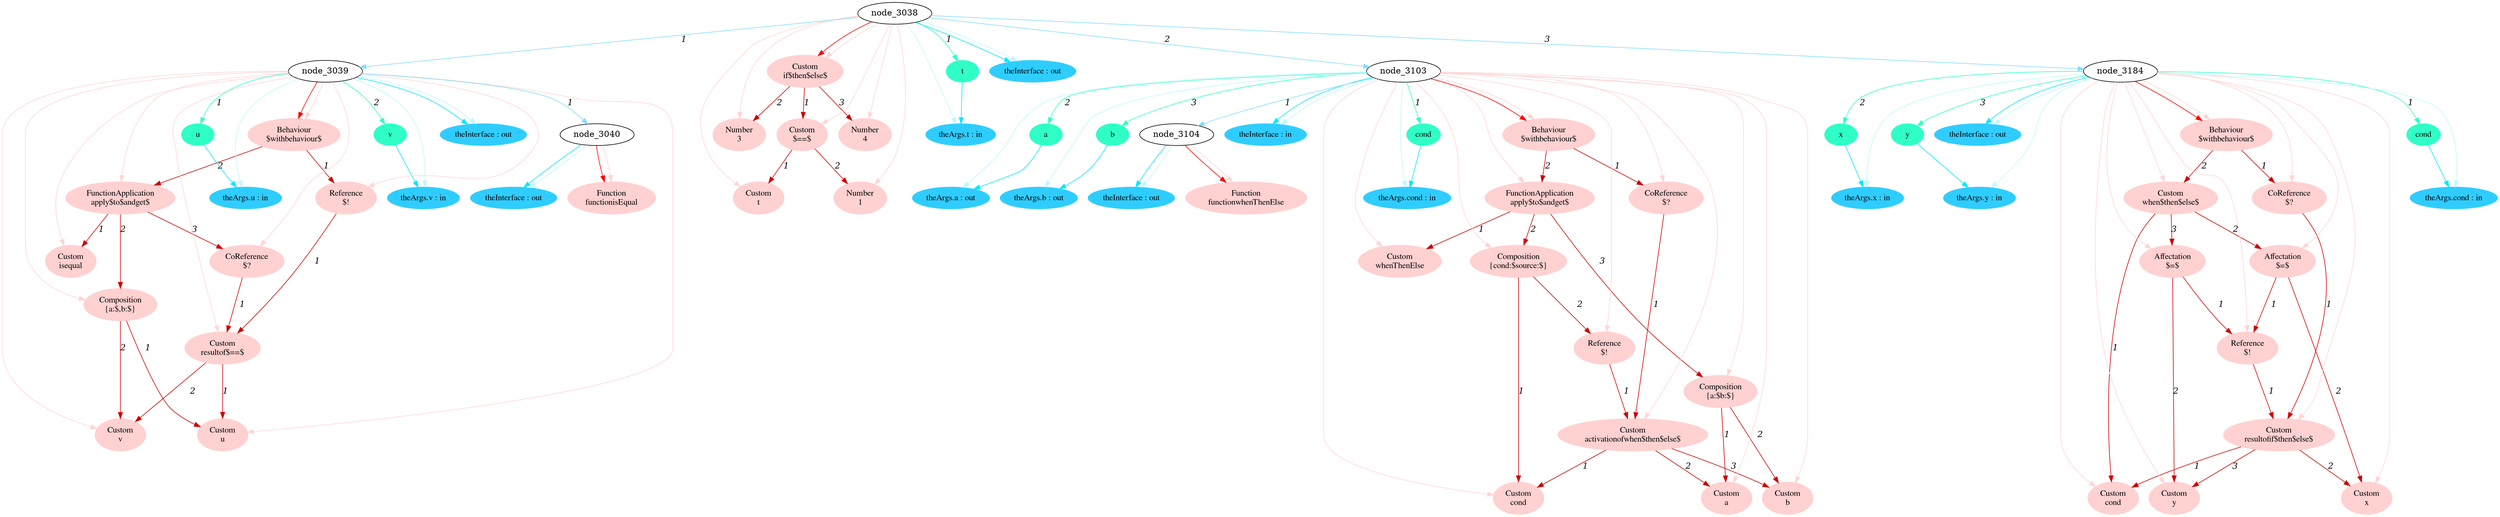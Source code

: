 digraph g{node_3298 [shape="ellipse", style="filled", color="#ffd1d1", fontname="Times", label="Function
functionisEqual" ]
node_3301 [shape="ellipse", style="filled", color="#ffd1d1", fontname="Times", label="Custom
u" ]
node_3306 [shape="ellipse", style="filled", color="#ffd1d1", fontname="Times", label="Custom
v" ]
node_3311 [shape="ellipse", style="filled", color="#ffd1d1", fontname="Times", label="Custom
resultof$==$" ]
node_3317 [shape="ellipse", style="filled", color="#ffd1d1", fontname="Times", label="Reference
$!" ]
node_3321 [shape="ellipse", style="filled", color="#ffd1d1", fontname="Times", label="Custom
isequal" ]
node_3324 [shape="ellipse", style="filled", color="#ffd1d1", fontname="Times", label="Composition
{a:$,b:$}" ]
node_3329 [shape="ellipse", style="filled", color="#ffd1d1", fontname="Times", label="CoReference
$?" ]
node_3333 [shape="ellipse", style="filled", color="#ffd1d1", fontname="Times", label="FunctionApplication
apply$to$andget$" ]
node_3339 [shape="ellipse", style="filled", color="#ffd1d1", fontname="Times", label="Behaviour
$withbehaviour$" ]
node_3344 [shape="ellipse", style="filled", color="#ffd1d1", fontname="Times", label="Function
functionwhenThenElse" ]
node_3347 [shape="ellipse", style="filled", color="#ffd1d1", fontname="Times", label="Custom
cond" ]
node_3352 [shape="ellipse", style="filled", color="#ffd1d1", fontname="Times", label="Custom
a" ]
node_3357 [shape="ellipse", style="filled", color="#ffd1d1", fontname="Times", label="Custom
b" ]
node_3362 [shape="ellipse", style="filled", color="#ffd1d1", fontname="Times", label="Custom
activationofwhen$then$else$" ]
node_3369 [shape="ellipse", style="filled", color="#ffd1d1", fontname="Times", label="CoReference
$?" ]
node_3373 [shape="ellipse", style="filled", color="#ffd1d1", fontname="Times", label="Custom
whenThenElse" ]
node_3376 [shape="ellipse", style="filled", color="#ffd1d1", fontname="Times", label="Reference
$!" ]
node_3380 [shape="ellipse", style="filled", color="#ffd1d1", fontname="Times", label="Composition
{cond:$source:$}" ]
node_3385 [shape="ellipse", style="filled", color="#ffd1d1", fontname="Times", label="Composition
{a:$b:$}" ]
node_3390 [shape="ellipse", style="filled", color="#ffd1d1", fontname="Times", label="FunctionApplication
apply$to$andget$" ]
node_3396 [shape="ellipse", style="filled", color="#ffd1d1", fontname="Times", label="Behaviour
$withbehaviour$" ]
node_3401 [shape="ellipse", style="filled", color="#ffd1d1", fontname="Times", label="Custom
cond" ]
node_3407 [shape="ellipse", style="filled", color="#ffd1d1", fontname="Times", label="Custom
x" ]
node_3413 [shape="ellipse", style="filled", color="#ffd1d1", fontname="Times", label="Custom
y" ]
node_3419 [shape="ellipse", style="filled", color="#ffd1d1", fontname="Times", label="Custom
resultofif$then$else$" ]
node_3427 [shape="ellipse", style="filled", color="#ffd1d1", fontname="Times", label="CoReference
$?" ]
node_3431 [shape="ellipse", style="filled", color="#ffd1d1", fontname="Times", label="Reference
$!" ]
node_3436 [shape="ellipse", style="filled", color="#ffd1d1", fontname="Times", label="Affectation
$=$" ]
node_3441 [shape="ellipse", style="filled", color="#ffd1d1", fontname="Times", label="Affectation
$=$" ]
node_3446 [shape="ellipse", style="filled", color="#ffd1d1", fontname="Times", label="Custom
when$then$else$" ]
node_3452 [shape="ellipse", style="filled", color="#ffd1d1", fontname="Times", label="Behaviour
$withbehaviour$" ]
node_3457 [shape="ellipse", style="filled", color="#ffd1d1", fontname="Times", label="Custom
t" ]
node_3460 [shape="ellipse", style="filled", color="#ffd1d1", fontname="Times", label="Number
1" ]
node_3463 [shape="ellipse", style="filled", color="#ffd1d1", fontname="Times", label="Custom
$==$" ]
node_3468 [shape="ellipse", style="filled", color="#ffd1d1", fontname="Times", label="Number
3" ]
node_3471 [shape="ellipse", style="filled", color="#ffd1d1", fontname="Times", label="Number
4" ]
node_3474 [shape="ellipse", style="filled", color="#ffd1d1", fontname="Times", label="Custom
if$then$else$" ]
node_3048 [shape="ellipse", style="filled", color="#2fffc7", fontname="Times", label="u" ]
node_3052 [shape="ellipse", style="filled", color="#2fffc7", fontname="Times", label="v" ]
node_3112 [shape="ellipse", style="filled", color="#2fffc7", fontname="Times", label="cond" ]
node_3116 [shape="ellipse", style="filled", color="#2fffc7", fontname="Times", label="a" ]
node_3120 [shape="ellipse", style="filled", color="#2fffc7", fontname="Times", label="b" ]
node_3185 [shape="ellipse", style="filled", color="#2fffc7", fontname="Times", label="cond" ]
node_3189 [shape="ellipse", style="filled", color="#2fffc7", fontname="Times", label="x" ]
node_3193 [shape="ellipse", style="filled", color="#2fffc7", fontname="Times", label="y" ]
node_3272 [shape="ellipse", style="filled", color="#2fffc7", fontname="Times", label="t" ]
node_3041 [shape="ellipse", style="filled", color="#2fcdff", fontname="Times", label="theInterface : out" ]
node_3049 [shape="ellipse", style="filled", color="#2fcdff", fontname="Times", label="theArgs.u : in" ]
node_3053 [shape="ellipse", style="filled", color="#2fcdff", fontname="Times", label="theArgs.v : in" ]
node_3058 [shape="ellipse", style="filled", color="#2fcdff", fontname="Times", label="theInterface : out" ]
node_3105 [shape="ellipse", style="filled", color="#2fcdff", fontname="Times", label="theInterface : out" ]
node_3113 [shape="ellipse", style="filled", color="#2fcdff", fontname="Times", label="theArgs.cond : in" ]
node_3117 [shape="ellipse", style="filled", color="#2fcdff", fontname="Times", label="theArgs.a : out" ]
node_3121 [shape="ellipse", style="filled", color="#2fcdff", fontname="Times", label="theArgs.b : out" ]
node_3127 [shape="ellipse", style="filled", color="#2fcdff", fontname="Times", label="theInterface : in" ]
node_3186 [shape="ellipse", style="filled", color="#2fcdff", fontname="Times", label="theArgs.cond : in" ]
node_3190 [shape="ellipse", style="filled", color="#2fcdff", fontname="Times", label="theArgs.x : in" ]
node_3194 [shape="ellipse", style="filled", color="#2fcdff", fontname="Times", label="theArgs.y : in" ]
node_3200 [shape="ellipse", style="filled", color="#2fcdff", fontname="Times", label="theInterface : out" ]
node_3273 [shape="ellipse", style="filled", color="#2fcdff", fontname="Times", label="theArgs.t : in" ]
node_3277 [shape="ellipse", style="filled", color="#2fcdff", fontname="Times", label="theInterface : out" ]
node_3311 -> node_3301 [dir=forward, arrowHead=normal, fontname="Times-Italic", arrowsize=1, color="#d00000", label="1",  headlabel="", taillabel="" ]
node_3311 -> node_3306 [dir=forward, arrowHead=normal, fontname="Times-Italic", arrowsize=1, color="#d00000", label="2",  headlabel="", taillabel="" ]
node_3317 -> node_3311 [dir=forward, arrowHead=normal, fontname="Times-Italic", arrowsize=1, color="#d00000", label="1",  headlabel="", taillabel="" ]
node_3324 -> node_3301 [dir=forward, arrowHead=normal, fontname="Times-Italic", arrowsize=1, color="#d00000", label="1",  headlabel="", taillabel="" ]
node_3324 -> node_3306 [dir=forward, arrowHead=normal, fontname="Times-Italic", arrowsize=1, color="#d00000", label="2",  headlabel="", taillabel="" ]
node_3329 -> node_3311 [dir=forward, arrowHead=normal, fontname="Times-Italic", arrowsize=1, color="#d00000", label="1",  headlabel="", taillabel="" ]
node_3333 -> node_3321 [dir=forward, arrowHead=normal, fontname="Times-Italic", arrowsize=1, color="#d00000", label="1",  headlabel="", taillabel="" ]
node_3333 -> node_3324 [dir=forward, arrowHead=normal, fontname="Times-Italic", arrowsize=1, color="#d00000", label="2",  headlabel="", taillabel="" ]
node_3333 -> node_3329 [dir=forward, arrowHead=normal, fontname="Times-Italic", arrowsize=1, color="#d00000", label="3",  headlabel="", taillabel="" ]
node_3339 -> node_3317 [dir=forward, arrowHead=normal, fontname="Times-Italic", arrowsize=1, color="#d00000", label="1",  headlabel="", taillabel="" ]
node_3339 -> node_3333 [dir=forward, arrowHead=normal, fontname="Times-Italic", arrowsize=1, color="#d00000", label="2",  headlabel="", taillabel="" ]
node_3362 -> node_3347 [dir=forward, arrowHead=normal, fontname="Times-Italic", arrowsize=1, color="#d00000", label="1",  headlabel="", taillabel="" ]
node_3362 -> node_3352 [dir=forward, arrowHead=normal, fontname="Times-Italic", arrowsize=1, color="#d00000", label="2",  headlabel="", taillabel="" ]
node_3362 -> node_3357 [dir=forward, arrowHead=normal, fontname="Times-Italic", arrowsize=1, color="#d00000", label="3",  headlabel="", taillabel="" ]
node_3369 -> node_3362 [dir=forward, arrowHead=normal, fontname="Times-Italic", arrowsize=1, color="#d00000", label="1",  headlabel="", taillabel="" ]
node_3376 -> node_3362 [dir=forward, arrowHead=normal, fontname="Times-Italic", arrowsize=1, color="#d00000", label="1",  headlabel="", taillabel="" ]
node_3380 -> node_3347 [dir=forward, arrowHead=normal, fontname="Times-Italic", arrowsize=1, color="#d00000", label="1",  headlabel="", taillabel="" ]
node_3380 -> node_3376 [dir=forward, arrowHead=normal, fontname="Times-Italic", arrowsize=1, color="#d00000", label="2",  headlabel="", taillabel="" ]
node_3385 -> node_3352 [dir=forward, arrowHead=normal, fontname="Times-Italic", arrowsize=1, color="#d00000", label="1",  headlabel="", taillabel="" ]
node_3385 -> node_3357 [dir=forward, arrowHead=normal, fontname="Times-Italic", arrowsize=1, color="#d00000", label="2",  headlabel="", taillabel="" ]
node_3390 -> node_3373 [dir=forward, arrowHead=normal, fontname="Times-Italic", arrowsize=1, color="#d00000", label="1",  headlabel="", taillabel="" ]
node_3390 -> node_3380 [dir=forward, arrowHead=normal, fontname="Times-Italic", arrowsize=1, color="#d00000", label="2",  headlabel="", taillabel="" ]
node_3390 -> node_3385 [dir=forward, arrowHead=normal, fontname="Times-Italic", arrowsize=1, color="#d00000", label="3",  headlabel="", taillabel="" ]
node_3396 -> node_3369 [dir=forward, arrowHead=normal, fontname="Times-Italic", arrowsize=1, color="#d00000", label="1",  headlabel="", taillabel="" ]
node_3396 -> node_3390 [dir=forward, arrowHead=normal, fontname="Times-Italic", arrowsize=1, color="#d00000", label="2",  headlabel="", taillabel="" ]
node_3419 -> node_3401 [dir=forward, arrowHead=normal, fontname="Times-Italic", arrowsize=1, color="#d00000", label="1",  headlabel="", taillabel="" ]
node_3419 -> node_3407 [dir=forward, arrowHead=normal, fontname="Times-Italic", arrowsize=1, color="#d00000", label="2",  headlabel="", taillabel="" ]
node_3419 -> node_3413 [dir=forward, arrowHead=normal, fontname="Times-Italic", arrowsize=1, color="#d00000", label="3",  headlabel="", taillabel="" ]
node_3427 -> node_3419 [dir=forward, arrowHead=normal, fontname="Times-Italic", arrowsize=1, color="#d00000", label="1",  headlabel="", taillabel="" ]
node_3431 -> node_3419 [dir=forward, arrowHead=normal, fontname="Times-Italic", arrowsize=1, color="#d00000", label="1",  headlabel="", taillabel="" ]
node_3436 -> node_3407 [dir=forward, arrowHead=normal, fontname="Times-Italic", arrowsize=1, color="#d00000", label="2",  headlabel="", taillabel="" ]
node_3436 -> node_3431 [dir=forward, arrowHead=normal, fontname="Times-Italic", arrowsize=1, color="#d00000", label="1",  headlabel="", taillabel="" ]
node_3441 -> node_3413 [dir=forward, arrowHead=normal, fontname="Times-Italic", arrowsize=1, color="#d00000", label="2",  headlabel="", taillabel="" ]
node_3441 -> node_3431 [dir=forward, arrowHead=normal, fontname="Times-Italic", arrowsize=1, color="#d00000", label="1",  headlabel="", taillabel="" ]
node_3446 -> node_3401 [dir=forward, arrowHead=normal, fontname="Times-Italic", arrowsize=1, color="#d00000", label="1",  headlabel="", taillabel="" ]
node_3446 -> node_3436 [dir=forward, arrowHead=normal, fontname="Times-Italic", arrowsize=1, color="#d00000", label="2",  headlabel="", taillabel="" ]
node_3446 -> node_3441 [dir=forward, arrowHead=normal, fontname="Times-Italic", arrowsize=1, color="#d00000", label="3",  headlabel="", taillabel="" ]
node_3452 -> node_3427 [dir=forward, arrowHead=normal, fontname="Times-Italic", arrowsize=1, color="#d00000", label="1",  headlabel="", taillabel="" ]
node_3452 -> node_3446 [dir=forward, arrowHead=normal, fontname="Times-Italic", arrowsize=1, color="#d00000", label="2",  headlabel="", taillabel="" ]
node_3463 -> node_3457 [dir=forward, arrowHead=normal, fontname="Times-Italic", arrowsize=1, color="#d00000", label="1",  headlabel="", taillabel="" ]
node_3463 -> node_3460 [dir=forward, arrowHead=normal, fontname="Times-Italic", arrowsize=1, color="#d00000", label="2",  headlabel="", taillabel="" ]
node_3474 -> node_3463 [dir=forward, arrowHead=normal, fontname="Times-Italic", arrowsize=1, color="#d00000", label="1",  headlabel="", taillabel="" ]
node_3474 -> node_3468 [dir=forward, arrowHead=normal, fontname="Times-Italic", arrowsize=1, color="#d00000", label="2",  headlabel="", taillabel="" ]
node_3474 -> node_3471 [dir=forward, arrowHead=normal, fontname="Times-Italic", arrowsize=1, color="#d00000", label="3",  headlabel="", taillabel="" ]
node_3040 -> node_3298 [dir=forward, arrowHead=normal, fontname="Times-Italic", arrowsize=1, color="#ff0000", label="",  headlabel="", taillabel="" ]
node_3039 -> node_3339 [dir=forward, arrowHead=normal, fontname="Times-Italic", arrowsize=1, color="#ff0000", label="",  headlabel="", taillabel="" ]
node_3104 -> node_3344 [dir=forward, arrowHead=normal, fontname="Times-Italic", arrowsize=1, color="#ff0000", label="",  headlabel="", taillabel="" ]
node_3103 -> node_3396 [dir=forward, arrowHead=normal, fontname="Times-Italic", arrowsize=1, color="#ff0000", label="",  headlabel="", taillabel="" ]
node_3184 -> node_3452 [dir=forward, arrowHead=normal, fontname="Times-Italic", arrowsize=1, color="#ff0000", label="",  headlabel="", taillabel="" ]
node_3038 -> node_3474 [dir=forward, arrowHead=normal, fontname="Times-Italic", arrowsize=1, color="#ff0000", label="",  headlabel="", taillabel="" ]
node_3040 -> node_3298 [dir=forward, arrowHead=normal, fontname="Times-Italic", arrowsize=1, color="#ffd5d5", label="",  headlabel="", taillabel="" ]
node_3039 -> node_3301 [dir=forward, arrowHead=normal, fontname="Times-Italic", arrowsize=1, color="#ffd5d5", label="",  headlabel="", taillabel="" ]
node_3039 -> node_3306 [dir=forward, arrowHead=normal, fontname="Times-Italic", arrowsize=1, color="#ffd5d5", label="",  headlabel="", taillabel="" ]
node_3039 -> node_3311 [dir=forward, arrowHead=normal, fontname="Times-Italic", arrowsize=1, color="#ffd5d5", label="",  headlabel="", taillabel="" ]
node_3039 -> node_3317 [dir=forward, arrowHead=normal, fontname="Times-Italic", arrowsize=1, color="#ffd5d5", label="",  headlabel="", taillabel="" ]
node_3039 -> node_3321 [dir=forward, arrowHead=normal, fontname="Times-Italic", arrowsize=1, color="#ffd5d5", label="",  headlabel="", taillabel="" ]
node_3039 -> node_3324 [dir=forward, arrowHead=normal, fontname="Times-Italic", arrowsize=1, color="#ffd5d5", label="",  headlabel="", taillabel="" ]
node_3039 -> node_3329 [dir=forward, arrowHead=normal, fontname="Times-Italic", arrowsize=1, color="#ffd5d5", label="",  headlabel="", taillabel="" ]
node_3039 -> node_3333 [dir=forward, arrowHead=normal, fontname="Times-Italic", arrowsize=1, color="#ffd5d5", label="",  headlabel="", taillabel="" ]
node_3039 -> node_3339 [dir=forward, arrowHead=normal, fontname="Times-Italic", arrowsize=1, color="#ffd5d5", label="",  headlabel="", taillabel="" ]
node_3104 -> node_3344 [dir=forward, arrowHead=normal, fontname="Times-Italic", arrowsize=1, color="#ffd5d5", label="",  headlabel="", taillabel="" ]
node_3103 -> node_3347 [dir=forward, arrowHead=normal, fontname="Times-Italic", arrowsize=1, color="#ffd5d5", label="",  headlabel="", taillabel="" ]
node_3103 -> node_3352 [dir=forward, arrowHead=normal, fontname="Times-Italic", arrowsize=1, color="#ffd5d5", label="",  headlabel="", taillabel="" ]
node_3103 -> node_3357 [dir=forward, arrowHead=normal, fontname="Times-Italic", arrowsize=1, color="#ffd5d5", label="",  headlabel="", taillabel="" ]
node_3103 -> node_3362 [dir=forward, arrowHead=normal, fontname="Times-Italic", arrowsize=1, color="#ffd5d5", label="",  headlabel="", taillabel="" ]
node_3103 -> node_3369 [dir=forward, arrowHead=normal, fontname="Times-Italic", arrowsize=1, color="#ffd5d5", label="",  headlabel="", taillabel="" ]
node_3103 -> node_3373 [dir=forward, arrowHead=normal, fontname="Times-Italic", arrowsize=1, color="#ffd5d5", label="",  headlabel="", taillabel="" ]
node_3103 -> node_3376 [dir=forward, arrowHead=normal, fontname="Times-Italic", arrowsize=1, color="#ffd5d5", label="",  headlabel="", taillabel="" ]
node_3103 -> node_3380 [dir=forward, arrowHead=normal, fontname="Times-Italic", arrowsize=1, color="#ffd5d5", label="",  headlabel="", taillabel="" ]
node_3103 -> node_3385 [dir=forward, arrowHead=normal, fontname="Times-Italic", arrowsize=1, color="#ffd5d5", label="",  headlabel="", taillabel="" ]
node_3103 -> node_3390 [dir=forward, arrowHead=normal, fontname="Times-Italic", arrowsize=1, color="#ffd5d5", label="",  headlabel="", taillabel="" ]
node_3103 -> node_3396 [dir=forward, arrowHead=normal, fontname="Times-Italic", arrowsize=1, color="#ffd5d5", label="",  headlabel="", taillabel="" ]
node_3184 -> node_3401 [dir=forward, arrowHead=normal, fontname="Times-Italic", arrowsize=1, color="#ffd5d5", label="",  headlabel="", taillabel="" ]
node_3184 -> node_3407 [dir=forward, arrowHead=normal, fontname="Times-Italic", arrowsize=1, color="#ffd5d5", label="",  headlabel="", taillabel="" ]
node_3184 -> node_3413 [dir=forward, arrowHead=normal, fontname="Times-Italic", arrowsize=1, color="#ffd5d5", label="",  headlabel="", taillabel="" ]
node_3184 -> node_3419 [dir=forward, arrowHead=normal, fontname="Times-Italic", arrowsize=1, color="#ffd5d5", label="",  headlabel="", taillabel="" ]
node_3184 -> node_3427 [dir=forward, arrowHead=normal, fontname="Times-Italic", arrowsize=1, color="#ffd5d5", label="",  headlabel="", taillabel="" ]
node_3184 -> node_3431 [dir=forward, arrowHead=normal, fontname="Times-Italic", arrowsize=1, color="#ffd5d5", label="",  headlabel="", taillabel="" ]
node_3184 -> node_3436 [dir=forward, arrowHead=normal, fontname="Times-Italic", arrowsize=1, color="#ffd5d5", label="",  headlabel="", taillabel="" ]
node_3184 -> node_3441 [dir=forward, arrowHead=normal, fontname="Times-Italic", arrowsize=1, color="#ffd5d5", label="",  headlabel="", taillabel="" ]
node_3184 -> node_3446 [dir=forward, arrowHead=normal, fontname="Times-Italic", arrowsize=1, color="#ffd5d5", label="",  headlabel="", taillabel="" ]
node_3184 -> node_3452 [dir=forward, arrowHead=normal, fontname="Times-Italic", arrowsize=1, color="#ffd5d5", label="",  headlabel="", taillabel="" ]
node_3038 -> node_3457 [dir=forward, arrowHead=normal, fontname="Times-Italic", arrowsize=1, color="#ffd5d5", label="",  headlabel="", taillabel="" ]
node_3038 -> node_3460 [dir=forward, arrowHead=normal, fontname="Times-Italic", arrowsize=1, color="#ffd5d5", label="",  headlabel="", taillabel="" ]
node_3038 -> node_3463 [dir=forward, arrowHead=normal, fontname="Times-Italic", arrowsize=1, color="#ffd5d5", label="",  headlabel="", taillabel="" ]
node_3038 -> node_3468 [dir=forward, arrowHead=normal, fontname="Times-Italic", arrowsize=1, color="#ffd5d5", label="",  headlabel="", taillabel="" ]
node_3038 -> node_3471 [dir=forward, arrowHead=normal, fontname="Times-Italic", arrowsize=1, color="#ffd5d5", label="",  headlabel="", taillabel="" ]
node_3038 -> node_3474 [dir=forward, arrowHead=normal, fontname="Times-Italic", arrowsize=1, color="#ffd5d5", label="",  headlabel="", taillabel="" ]
node_3039 -> node_3048 [dir=forward, arrowHead=normal, fontname="Times-Italic", arrowsize=1, color="#2fffc7", label="1",  headlabel="", taillabel="" ]
node_3039 -> node_3052 [dir=forward, arrowHead=normal, fontname="Times-Italic", arrowsize=1, color="#2fffc7", label="2",  headlabel="", taillabel="" ]
node_3103 -> node_3112 [dir=forward, arrowHead=normal, fontname="Times-Italic", arrowsize=1, color="#2fffc7", label="1",  headlabel="", taillabel="" ]
node_3103 -> node_3116 [dir=forward, arrowHead=normal, fontname="Times-Italic", arrowsize=1, color="#2fffc7", label="2",  headlabel="", taillabel="" ]
node_3103 -> node_3120 [dir=forward, arrowHead=normal, fontname="Times-Italic", arrowsize=1, color="#2fffc7", label="3",  headlabel="", taillabel="" ]
node_3184 -> node_3185 [dir=forward, arrowHead=normal, fontname="Times-Italic", arrowsize=1, color="#2fffc7", label="1",  headlabel="", taillabel="" ]
node_3184 -> node_3189 [dir=forward, arrowHead=normal, fontname="Times-Italic", arrowsize=1, color="#2fffc7", label="2",  headlabel="", taillabel="" ]
node_3184 -> node_3193 [dir=forward, arrowHead=normal, fontname="Times-Italic", arrowsize=1, color="#2fffc7", label="3",  headlabel="", taillabel="" ]
node_3038 -> node_3272 [dir=forward, arrowHead=normal, fontname="Times-Italic", arrowsize=1, color="#2fffc7", label="1",  headlabel="", taillabel="" ]
node_3048 -> node_3049 [dir=forward, arrowHead=normal, fontname="Times-Italic", arrowsize=1, color="#00e8ff", label="",  headlabel="", taillabel="" ]
node_3052 -> node_3053 [dir=forward, arrowHead=normal, fontname="Times-Italic", arrowsize=1, color="#00e8ff", label="",  headlabel="", taillabel="" ]
node_3112 -> node_3113 [dir=forward, arrowHead=normal, fontname="Times-Italic", arrowsize=1, color="#00e8ff", label="",  headlabel="", taillabel="" ]
node_3116 -> node_3117 [dir=forward, arrowHead=normal, fontname="Times-Italic", arrowsize=1, color="#00e8ff", label="",  headlabel="", taillabel="" ]
node_3120 -> node_3121 [dir=forward, arrowHead=normal, fontname="Times-Italic", arrowsize=1, color="#00e8ff", label="",  headlabel="", taillabel="" ]
node_3185 -> node_3186 [dir=forward, arrowHead=normal, fontname="Times-Italic", arrowsize=1, color="#00e8ff", label="",  headlabel="", taillabel="" ]
node_3189 -> node_3190 [dir=forward, arrowHead=normal, fontname="Times-Italic", arrowsize=1, color="#00e8ff", label="",  headlabel="", taillabel="" ]
node_3193 -> node_3194 [dir=forward, arrowHead=normal, fontname="Times-Italic", arrowsize=1, color="#00e8ff", label="",  headlabel="", taillabel="" ]
node_3272 -> node_3273 [dir=forward, arrowHead=normal, fontname="Times-Italic", arrowsize=1, color="#00e8ff", label="",  headlabel="", taillabel="" ]
node_3040 -> node_3041 [dir=forward, arrowHead=normal, fontname="Times-Italic", arrowsize=1, color="#00e8ff", label="",  headlabel="", taillabel="" ]
node_3039 -> node_3058 [dir=forward, arrowHead=normal, fontname="Times-Italic", arrowsize=1, color="#00e8ff", label="",  headlabel="", taillabel="" ]
node_3104 -> node_3105 [dir=forward, arrowHead=normal, fontname="Times-Italic", arrowsize=1, color="#00e8ff", label="",  headlabel="", taillabel="" ]
node_3103 -> node_3127 [dir=forward, arrowHead=normal, fontname="Times-Italic", arrowsize=1, color="#00e8ff", label="",  headlabel="", taillabel="" ]
node_3184 -> node_3200 [dir=forward, arrowHead=normal, fontname="Times-Italic", arrowsize=1, color="#00e8ff", label="",  headlabel="", taillabel="" ]
node_3038 -> node_3277 [dir=forward, arrowHead=normal, fontname="Times-Italic", arrowsize=1, color="#00e8ff", label="",  headlabel="", taillabel="" ]
node_3040 -> node_3041 [dir=forward, arrowHead=normal, fontname="Times-Italic", arrowsize=1, color="#bef9ff", label="",  headlabel="", taillabel="" ]
node_3039 -> node_3049 [dir=forward, arrowHead=normal, fontname="Times-Italic", arrowsize=1, color="#bef9ff", label="",  headlabel="", taillabel="" ]
node_3039 -> node_3053 [dir=forward, arrowHead=normal, fontname="Times-Italic", arrowsize=1, color="#bef9ff", label="",  headlabel="", taillabel="" ]
node_3039 -> node_3058 [dir=forward, arrowHead=normal, fontname="Times-Italic", arrowsize=1, color="#bef9ff", label="",  headlabel="", taillabel="" ]
node_3104 -> node_3105 [dir=forward, arrowHead=normal, fontname="Times-Italic", arrowsize=1, color="#bef9ff", label="",  headlabel="", taillabel="" ]
node_3103 -> node_3113 [dir=forward, arrowHead=normal, fontname="Times-Italic", arrowsize=1, color="#bef9ff", label="",  headlabel="", taillabel="" ]
node_3103 -> node_3117 [dir=forward, arrowHead=normal, fontname="Times-Italic", arrowsize=1, color="#bef9ff", label="",  headlabel="", taillabel="" ]
node_3103 -> node_3121 [dir=forward, arrowHead=normal, fontname="Times-Italic", arrowsize=1, color="#bef9ff", label="",  headlabel="", taillabel="" ]
node_3103 -> node_3127 [dir=forward, arrowHead=normal, fontname="Times-Italic", arrowsize=1, color="#bef9ff", label="",  headlabel="", taillabel="" ]
node_3184 -> node_3186 [dir=forward, arrowHead=normal, fontname="Times-Italic", arrowsize=1, color="#bef9ff", label="",  headlabel="", taillabel="" ]
node_3184 -> node_3190 [dir=forward, arrowHead=normal, fontname="Times-Italic", arrowsize=1, color="#bef9ff", label="",  headlabel="", taillabel="" ]
node_3184 -> node_3194 [dir=forward, arrowHead=normal, fontname="Times-Italic", arrowsize=1, color="#bef9ff", label="",  headlabel="", taillabel="" ]
node_3184 -> node_3200 [dir=forward, arrowHead=normal, fontname="Times-Italic", arrowsize=1, color="#bef9ff", label="",  headlabel="", taillabel="" ]
node_3038 -> node_3273 [dir=forward, arrowHead=normal, fontname="Times-Italic", arrowsize=1, color="#bef9ff", label="",  headlabel="", taillabel="" ]
node_3038 -> node_3277 [dir=forward, arrowHead=normal, fontname="Times-Italic", arrowsize=1, color="#bef9ff", label="",  headlabel="", taillabel="" ]
node_3039 -> node_3040 [dir=forward, arrowHead=normal, fontname="Times-Italic", arrowsize=1, color="#81ddff", label="1",  headlabel="", taillabel="" ]
node_3103 -> node_3104 [dir=forward, arrowHead=normal, fontname="Times-Italic", arrowsize=1, color="#81ddff", label="1",  headlabel="", taillabel="" ]
node_3038 -> node_3039 [dir=forward, arrowHead=normal, fontname="Times-Italic", arrowsize=1, color="#81ddff", label="1",  headlabel="", taillabel="" ]
node_3038 -> node_3103 [dir=forward, arrowHead=normal, fontname="Times-Italic", arrowsize=1, color="#81ddff", label="2",  headlabel="", taillabel="" ]
node_3038 -> node_3184 [dir=forward, arrowHead=normal, fontname="Times-Italic", arrowsize=1, color="#81ddff", label="3",  headlabel="", taillabel="" ]
}